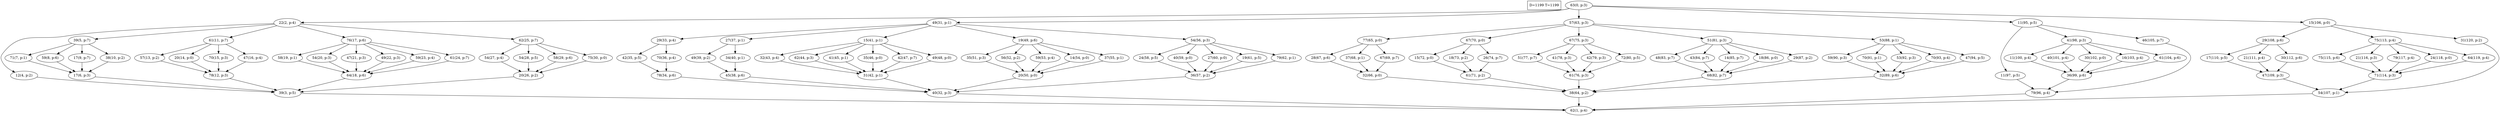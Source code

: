 digraph Task {
i [shape=box, label="D=1199 T=1199"]; 
0 [label="63(0, p:3)"];
1 [label="62(1, p:4)"];
2 [label="22(2, p:4)"];
3 [label="39(3, p:5)"];
4 [label="12(4, p:2)"];
5 [label="39(5, p:7)"];
6 [label="17(6, p:3)"];
7 [label="71(7, p:1)"];
8 [label="59(8, p:6)"];
9 [label="17(9, p:7)"];
10 [label="38(10, p:2)"];
11 [label="61(11, p:7)"];
12 [label="78(12, p:3)"];
13 [label="57(13, p:2)"];
14 [label="20(14, p:0)"];
15 [label="70(15, p:3)"];
16 [label="47(16, p:4)"];
17 [label="76(17, p:6)"];
18 [label="64(18, p:6)"];
19 [label="58(19, p:1)"];
20 [label="54(20, p:3)"];
21 [label="47(21, p:3)"];
22 [label="49(22, p:3)"];
23 [label="59(23, p:4)"];
24 [label="61(24, p:7)"];
25 [label="62(25, p:7)"];
26 [label="20(26, p:2)"];
27 [label="54(27, p:4)"];
28 [label="54(28, p:5)"];
29 [label="58(29, p:6)"];
30 [label="75(30, p:0)"];
31 [label="49(31, p:1)"];
32 [label="40(32, p:3)"];
33 [label="29(33, p:4)"];
34 [label="78(34, p:6)"];
35 [label="42(35, p:5)"];
36 [label="70(36, p:4)"];
37 [label="27(37, p:1)"];
38 [label="45(38, p:6)"];
39 [label="49(39, p:2)"];
40 [label="34(40, p:1)"];
41 [label="15(41, p:1)"];
42 [label="31(42, p:1)"];
43 [label="32(43, p:4)"];
44 [label="62(44, p:3)"];
45 [label="41(45, p:1)"];
46 [label="35(46, p:0)"];
47 [label="42(47, p:7)"];
48 [label="49(48, p:0)"];
49 [label="19(49, p:6)"];
50 [label="20(50, p:0)"];
51 [label="35(51, p:3)"];
52 [label="56(52, p:2)"];
53 [label="59(53, p:4)"];
54 [label="14(54, p:0)"];
55 [label="37(55, p:1)"];
56 [label="54(56, p:3)"];
57 [label="36(57, p:2)"];
58 [label="24(58, p:5)"];
59 [label="40(59, p:0)"];
60 [label="27(60, p:0)"];
61 [label="19(61, p:5)"];
62 [label="79(62, p:1)"];
63 [label="57(63, p:3)"];
64 [label="38(64, p:2)"];
65 [label="77(65, p:0)"];
66 [label="32(66, p:0)"];
67 [label="28(67, p:6)"];
68 [label="37(68, p:1)"];
69 [label="67(69, p:7)"];
70 [label="67(70, p:0)"];
71 [label="61(71, p:2)"];
72 [label="15(72, p:0)"];
73 [label="18(73, p:2)"];
74 [label="26(74, p:7)"];
75 [label="67(75, p:3)"];
76 [label="61(76, p:3)"];
77 [label="51(77, p:7)"];
78 [label="41(78, p:3)"];
79 [label="42(79, p:3)"];
80 [label="72(80, p:5)"];
81 [label="51(81, p:3)"];
82 [label="68(82, p:7)"];
83 [label="48(83, p:7)"];
84 [label="43(84, p:7)"];
85 [label="14(85, p:7)"];
86 [label="18(86, p:0)"];
87 [label="29(87, p:2)"];
88 [label="53(88, p:1)"];
89 [label="32(89, p:6)"];
90 [label="59(90, p:3)"];
91 [label="70(91, p:1)"];
92 [label="53(92, p:3)"];
93 [label="70(93, p:4)"];
94 [label="47(94, p:5)"];
95 [label="11(95, p:5)"];
96 [label="79(96, p:4)"];
97 [label="11(97, p:5)"];
98 [label="41(98, p:3)"];
99 [label="36(99, p:6)"];
100 [label="11(100, p:4)"];
101 [label="40(101, p:4)"];
102 [label="30(102, p:0)"];
103 [label="16(103, p:4)"];
104 [label="61(104, p:6)"];
105 [label="46(105, p:7)"];
106 [label="15(106, p:0)"];
107 [label="54(107, p:1)"];
108 [label="29(108, p:6)"];
109 [label="47(109, p:3)"];
110 [label="17(110, p:5)"];
111 [label="21(111, p:4)"];
112 [label="30(112, p:6)"];
113 [label="75(113, p:4)"];
114 [label="71(114, p:3)"];
115 [label="75(115, p:6)"];
116 [label="21(116, p:3)"];
117 [label="79(117, p:4)"];
118 [label="24(118, p:0)"];
119 [label="64(119, p:4)"];
120 [label="31(120, p:2)"];
0 -> 2;
0 -> 31;
0 -> 63;
0 -> 95;
0 -> 106;
2 -> 4;
2 -> 5;
2 -> 11;
2 -> 17;
2 -> 25;
3 -> 1;
4 -> 3;
5 -> 7;
5 -> 8;
5 -> 9;
5 -> 10;
6 -> 3;
7 -> 6;
8 -> 6;
9 -> 6;
10 -> 6;
11 -> 13;
11 -> 14;
11 -> 15;
11 -> 16;
12 -> 3;
13 -> 12;
14 -> 12;
15 -> 12;
16 -> 12;
17 -> 19;
17 -> 20;
17 -> 21;
17 -> 22;
17 -> 23;
17 -> 24;
18 -> 3;
19 -> 18;
20 -> 18;
21 -> 18;
22 -> 18;
23 -> 18;
24 -> 18;
25 -> 27;
25 -> 28;
25 -> 29;
25 -> 30;
26 -> 3;
27 -> 26;
28 -> 26;
29 -> 26;
30 -> 26;
31 -> 33;
31 -> 37;
31 -> 41;
31 -> 49;
31 -> 56;
32 -> 1;
33 -> 35;
33 -> 36;
34 -> 32;
35 -> 34;
36 -> 34;
37 -> 39;
37 -> 40;
38 -> 32;
39 -> 38;
40 -> 38;
41 -> 43;
41 -> 44;
41 -> 45;
41 -> 46;
41 -> 47;
41 -> 48;
42 -> 32;
43 -> 42;
44 -> 42;
45 -> 42;
46 -> 42;
47 -> 42;
48 -> 42;
49 -> 51;
49 -> 52;
49 -> 53;
49 -> 54;
49 -> 55;
50 -> 32;
51 -> 50;
52 -> 50;
53 -> 50;
54 -> 50;
55 -> 50;
56 -> 58;
56 -> 59;
56 -> 60;
56 -> 61;
56 -> 62;
57 -> 32;
58 -> 57;
59 -> 57;
60 -> 57;
61 -> 57;
62 -> 57;
63 -> 65;
63 -> 70;
63 -> 75;
63 -> 81;
63 -> 88;
64 -> 1;
65 -> 67;
65 -> 68;
65 -> 69;
66 -> 64;
67 -> 66;
68 -> 66;
69 -> 66;
70 -> 72;
70 -> 73;
70 -> 74;
71 -> 64;
72 -> 71;
73 -> 71;
74 -> 71;
75 -> 77;
75 -> 78;
75 -> 79;
75 -> 80;
76 -> 64;
77 -> 76;
78 -> 76;
79 -> 76;
80 -> 76;
81 -> 83;
81 -> 84;
81 -> 85;
81 -> 86;
81 -> 87;
82 -> 64;
83 -> 82;
84 -> 82;
85 -> 82;
86 -> 82;
87 -> 82;
88 -> 90;
88 -> 91;
88 -> 92;
88 -> 93;
88 -> 94;
89 -> 64;
90 -> 89;
91 -> 89;
92 -> 89;
93 -> 89;
94 -> 89;
95 -> 97;
95 -> 98;
95 -> 105;
96 -> 1;
97 -> 96;
98 -> 100;
98 -> 101;
98 -> 102;
98 -> 103;
98 -> 104;
99 -> 96;
100 -> 99;
101 -> 99;
102 -> 99;
103 -> 99;
104 -> 99;
105 -> 96;
106 -> 108;
106 -> 113;
106 -> 120;
107 -> 1;
108 -> 110;
108 -> 111;
108 -> 112;
109 -> 107;
110 -> 109;
111 -> 109;
112 -> 109;
113 -> 115;
113 -> 116;
113 -> 117;
113 -> 118;
113 -> 119;
114 -> 107;
115 -> 114;
116 -> 114;
117 -> 114;
118 -> 114;
119 -> 114;
120 -> 107;
}